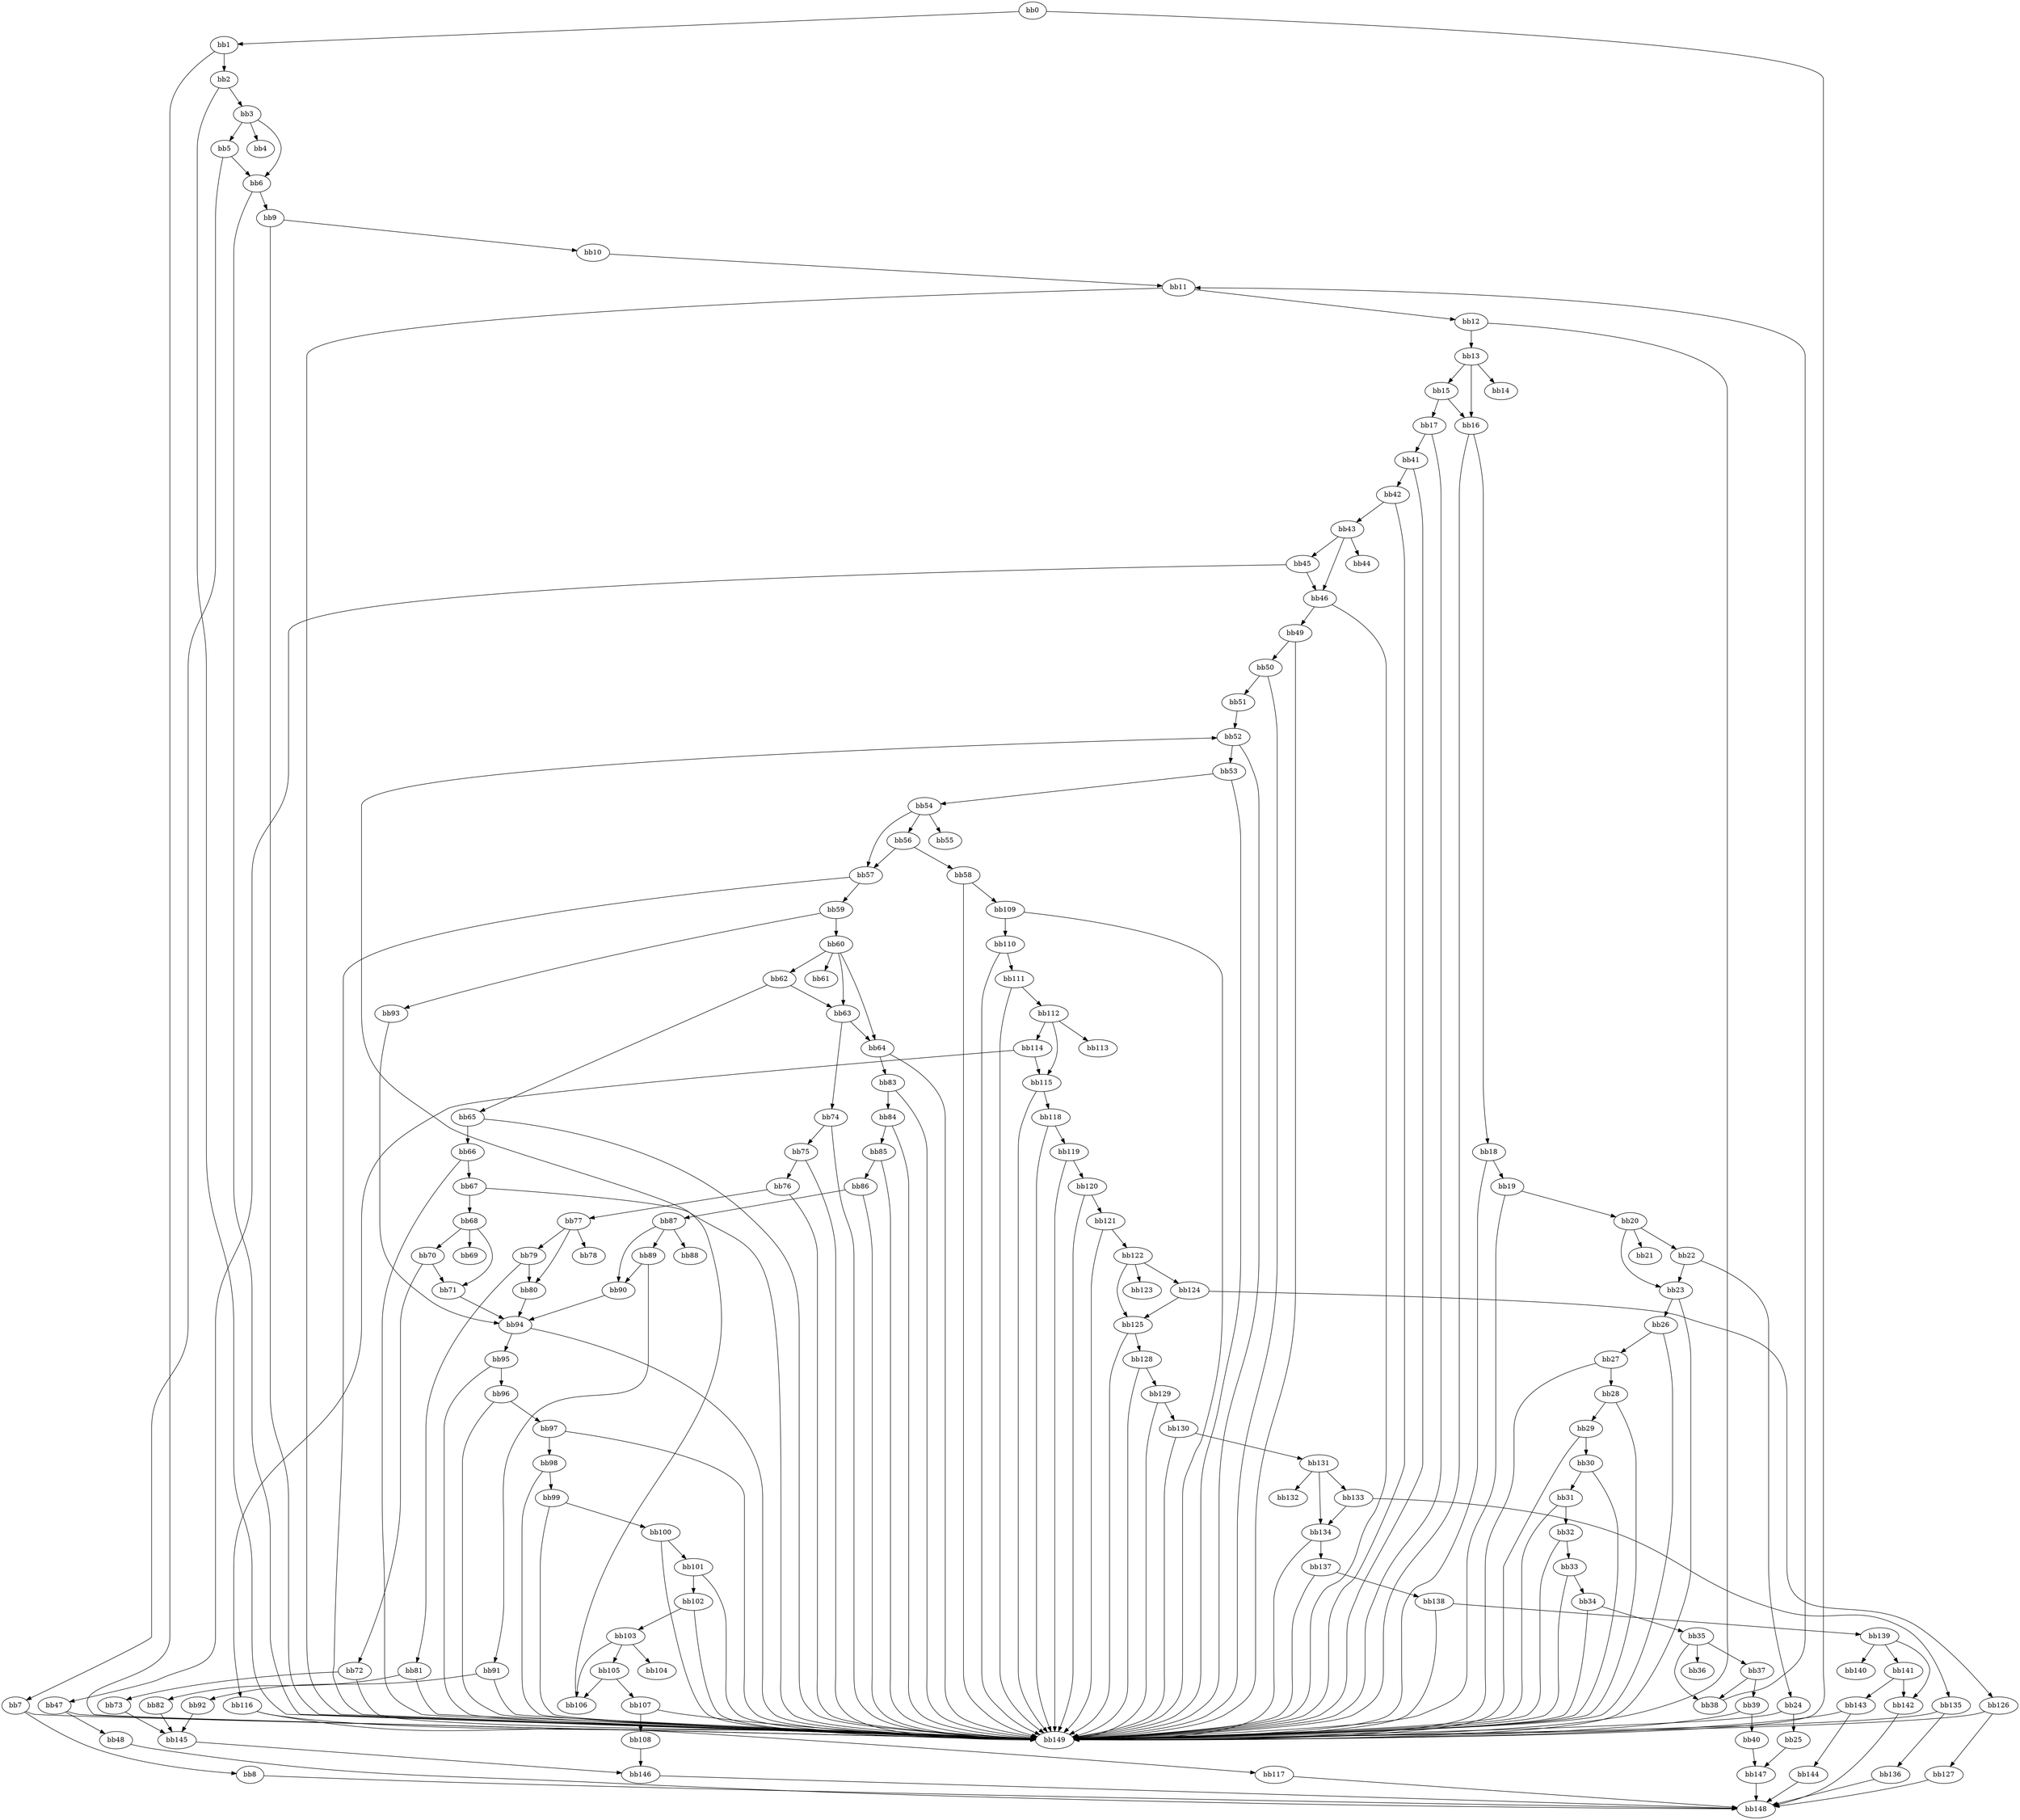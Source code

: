 digraph {
    0 [ label = "bb0\l" ]
    1 [ label = "bb1\l" ]
    2 [ label = "bb2\l" ]
    3 [ label = "bb3\l" ]
    4 [ label = "bb4\l" ]
    5 [ label = "bb5\l" ]
    6 [ label = "bb6\l" ]
    7 [ label = "bb7\l" ]
    8 [ label = "bb8\l" ]
    9 [ label = "bb9\l" ]
    10 [ label = "bb10\l" ]
    11 [ label = "bb11\l" ]
    12 [ label = "bb12\l" ]
    13 [ label = "bb13\l" ]
    14 [ label = "bb14\l" ]
    15 [ label = "bb15\l" ]
    16 [ label = "bb16\l" ]
    17 [ label = "bb17\l" ]
    18 [ label = "bb18\l" ]
    19 [ label = "bb19\l" ]
    20 [ label = "bb20\l" ]
    21 [ label = "bb21\l" ]
    22 [ label = "bb22\l" ]
    23 [ label = "bb23\l" ]
    24 [ label = "bb24\l" ]
    25 [ label = "bb25\l" ]
    26 [ label = "bb26\l" ]
    27 [ label = "bb27\l" ]
    28 [ label = "bb28\l" ]
    29 [ label = "bb29\l" ]
    30 [ label = "bb30\l" ]
    31 [ label = "bb31\l" ]
    32 [ label = "bb32\l" ]
    33 [ label = "bb33\l" ]
    34 [ label = "bb34\l" ]
    35 [ label = "bb35\l" ]
    36 [ label = "bb36\l" ]
    37 [ label = "bb37\l" ]
    38 [ label = "bb38\l" ]
    39 [ label = "bb39\l" ]
    40 [ label = "bb40\l" ]
    41 [ label = "bb41\l" ]
    42 [ label = "bb42\l" ]
    43 [ label = "bb43\l" ]
    44 [ label = "bb44\l" ]
    45 [ label = "bb45\l" ]
    46 [ label = "bb46\l" ]
    47 [ label = "bb47\l" ]
    48 [ label = "bb48\l" ]
    49 [ label = "bb49\l" ]
    50 [ label = "bb50\l" ]
    51 [ label = "bb51\l" ]
    52 [ label = "bb52\l" ]
    53 [ label = "bb53\l" ]
    54 [ label = "bb54\l" ]
    55 [ label = "bb55\l" ]
    56 [ label = "bb56\l" ]
    57 [ label = "bb57\l" ]
    58 [ label = "bb58\l" ]
    59 [ label = "bb59\l" ]
    60 [ label = "bb60\l" ]
    61 [ label = "bb61\l" ]
    62 [ label = "bb62\l" ]
    63 [ label = "bb63\l" ]
    64 [ label = "bb64\l" ]
    65 [ label = "bb65\l" ]
    66 [ label = "bb66\l" ]
    67 [ label = "bb67\l" ]
    68 [ label = "bb68\l" ]
    69 [ label = "bb69\l" ]
    70 [ label = "bb70\l" ]
    71 [ label = "bb71\l" ]
    72 [ label = "bb72\l" ]
    73 [ label = "bb73\l" ]
    74 [ label = "bb74\l" ]
    75 [ label = "bb75\l" ]
    76 [ label = "bb76\l" ]
    77 [ label = "bb77\l" ]
    78 [ label = "bb78\l" ]
    79 [ label = "bb79\l" ]
    80 [ label = "bb80\l" ]
    81 [ label = "bb81\l" ]
    82 [ label = "bb82\l" ]
    83 [ label = "bb83\l" ]
    84 [ label = "bb84\l" ]
    85 [ label = "bb85\l" ]
    86 [ label = "bb86\l" ]
    87 [ label = "bb87\l" ]
    88 [ label = "bb88\l" ]
    89 [ label = "bb89\l" ]
    90 [ label = "bb90\l" ]
    91 [ label = "bb91\l" ]
    92 [ label = "bb92\l" ]
    93 [ label = "bb93\l" ]
    94 [ label = "bb94\l" ]
    95 [ label = "bb95\l" ]
    96 [ label = "bb96\l" ]
    97 [ label = "bb97\l" ]
    98 [ label = "bb98\l" ]
    99 [ label = "bb99\l" ]
    100 [ label = "bb100\l" ]
    101 [ label = "bb101\l" ]
    102 [ label = "bb102\l" ]
    103 [ label = "bb103\l" ]
    104 [ label = "bb104\l" ]
    105 [ label = "bb105\l" ]
    106 [ label = "bb106\l" ]
    107 [ label = "bb107\l" ]
    108 [ label = "bb108\l" ]
    109 [ label = "bb109\l" ]
    110 [ label = "bb110\l" ]
    111 [ label = "bb111\l" ]
    112 [ label = "bb112\l" ]
    113 [ label = "bb113\l" ]
    114 [ label = "bb114\l" ]
    115 [ label = "bb115\l" ]
    116 [ label = "bb116\l" ]
    117 [ label = "bb117\l" ]
    118 [ label = "bb118\l" ]
    119 [ label = "bb119\l" ]
    120 [ label = "bb120\l" ]
    121 [ label = "bb121\l" ]
    122 [ label = "bb122\l" ]
    123 [ label = "bb123\l" ]
    124 [ label = "bb124\l" ]
    125 [ label = "bb125\l" ]
    126 [ label = "bb126\l" ]
    127 [ label = "bb127\l" ]
    128 [ label = "bb128\l" ]
    129 [ label = "bb129\l" ]
    130 [ label = "bb130\l" ]
    131 [ label = "bb131\l" ]
    132 [ label = "bb132\l" ]
    133 [ label = "bb133\l" ]
    134 [ label = "bb134\l" ]
    135 [ label = "bb135\l" ]
    136 [ label = "bb136\l" ]
    137 [ label = "bb137\l" ]
    138 [ label = "bb138\l" ]
    139 [ label = "bb139\l" ]
    140 [ label = "bb140\l" ]
    141 [ label = "bb141\l" ]
    142 [ label = "bb142\l" ]
    143 [ label = "bb143\l" ]
    144 [ label = "bb144\l" ]
    145 [ label = "bb145\l" ]
    146 [ label = "bb146\l" ]
    147 [ label = "bb147\l" ]
    148 [ label = "bb148\l" ]
    149 [ label = "bb149\l" ]
    0 -> 1 [ ]
    0 -> 149 [ ]
    1 -> 2 [ ]
    1 -> 149 [ ]
    2 -> 3 [ ]
    2 -> 149 [ ]
    3 -> 4 [ ]
    3 -> 5 [ ]
    3 -> 6 [ ]
    5 -> 6 [ ]
    5 -> 7 [ ]
    6 -> 9 [ ]
    6 -> 149 [ ]
    7 -> 8 [ ]
    7 -> 149 [ ]
    8 -> 148 [ ]
    9 -> 10 [ ]
    9 -> 149 [ ]
    10 -> 11 [ ]
    11 -> 12 [ ]
    11 -> 149 [ ]
    12 -> 13 [ ]
    12 -> 149 [ ]
    13 -> 14 [ ]
    13 -> 15 [ ]
    13 -> 16 [ ]
    15 -> 16 [ ]
    15 -> 17 [ ]
    16 -> 18 [ ]
    16 -> 149 [ ]
    17 -> 41 [ ]
    17 -> 149 [ ]
    18 -> 19 [ ]
    18 -> 149 [ ]
    19 -> 20 [ ]
    19 -> 149 [ ]
    20 -> 21 [ ]
    20 -> 22 [ ]
    20 -> 23 [ ]
    22 -> 23 [ ]
    22 -> 24 [ ]
    23 -> 26 [ ]
    23 -> 149 [ ]
    24 -> 25 [ ]
    24 -> 149 [ ]
    25 -> 147 [ ]
    26 -> 27 [ ]
    26 -> 149 [ ]
    27 -> 28 [ ]
    27 -> 149 [ ]
    28 -> 29 [ ]
    28 -> 149 [ ]
    29 -> 30 [ ]
    29 -> 149 [ ]
    30 -> 31 [ ]
    30 -> 149 [ ]
    31 -> 32 [ ]
    31 -> 149 [ ]
    32 -> 33 [ ]
    32 -> 149 [ ]
    33 -> 34 [ ]
    33 -> 149 [ ]
    34 -> 35 [ ]
    34 -> 149 [ ]
    35 -> 36 [ ]
    35 -> 37 [ ]
    35 -> 38 [ ]
    37 -> 38 [ ]
    37 -> 39 [ ]
    38 -> 11 [ ]
    39 -> 40 [ ]
    39 -> 149 [ ]
    40 -> 147 [ ]
    41 -> 42 [ ]
    41 -> 149 [ ]
    42 -> 43 [ ]
    42 -> 149 [ ]
    43 -> 44 [ ]
    43 -> 45 [ ]
    43 -> 46 [ ]
    45 -> 46 [ ]
    45 -> 47 [ ]
    46 -> 49 [ ]
    46 -> 149 [ ]
    47 -> 48 [ ]
    47 -> 149 [ ]
    48 -> 148 [ ]
    49 -> 50 [ ]
    49 -> 149 [ ]
    50 -> 51 [ ]
    50 -> 149 [ ]
    51 -> 52 [ ]
    52 -> 53 [ ]
    52 -> 149 [ ]
    53 -> 54 [ ]
    53 -> 149 [ ]
    54 -> 55 [ ]
    54 -> 56 [ ]
    54 -> 57 [ ]
    56 -> 57 [ ]
    56 -> 58 [ ]
    57 -> 59 [ ]
    57 -> 149 [ ]
    58 -> 109 [ ]
    58 -> 149 [ ]
    59 -> 60 [ ]
    59 -> 93 [ ]
    60 -> 61 [ ]
    60 -> 62 [ ]
    60 -> 63 [ ]
    60 -> 64 [ ]
    62 -> 63 [ ]
    62 -> 65 [ ]
    63 -> 64 [ ]
    63 -> 74 [ ]
    64 -> 83 [ ]
    64 -> 149 [ ]
    65 -> 66 [ ]
    65 -> 149 [ ]
    66 -> 67 [ ]
    66 -> 149 [ ]
    67 -> 68 [ ]
    67 -> 149 [ ]
    68 -> 69 [ ]
    68 -> 70 [ ]
    68 -> 71 [ ]
    70 -> 71 [ ]
    70 -> 72 [ ]
    71 -> 94 [ ]
    72 -> 73 [ ]
    72 -> 149 [ ]
    73 -> 145 [ ]
    74 -> 75 [ ]
    74 -> 149 [ ]
    75 -> 76 [ ]
    75 -> 149 [ ]
    76 -> 77 [ ]
    76 -> 149 [ ]
    77 -> 78 [ ]
    77 -> 79 [ ]
    77 -> 80 [ ]
    79 -> 80 [ ]
    79 -> 81 [ ]
    80 -> 94 [ ]
    81 -> 82 [ ]
    81 -> 149 [ ]
    82 -> 145 [ ]
    83 -> 84 [ ]
    83 -> 149 [ ]
    84 -> 85 [ ]
    84 -> 149 [ ]
    85 -> 86 [ ]
    85 -> 149 [ ]
    86 -> 87 [ ]
    86 -> 149 [ ]
    87 -> 88 [ ]
    87 -> 89 [ ]
    87 -> 90 [ ]
    89 -> 90 [ ]
    89 -> 91 [ ]
    90 -> 94 [ ]
    91 -> 92 [ ]
    91 -> 149 [ ]
    92 -> 145 [ ]
    93 -> 94 [ ]
    94 -> 95 [ ]
    94 -> 149 [ ]
    95 -> 96 [ ]
    95 -> 149 [ ]
    96 -> 97 [ ]
    96 -> 149 [ ]
    97 -> 98 [ ]
    97 -> 149 [ ]
    98 -> 99 [ ]
    98 -> 149 [ ]
    99 -> 100 [ ]
    99 -> 149 [ ]
    100 -> 101 [ ]
    100 -> 149 [ ]
    101 -> 102 [ ]
    101 -> 149 [ ]
    102 -> 103 [ ]
    102 -> 149 [ ]
    103 -> 104 [ ]
    103 -> 105 [ ]
    103 -> 106 [ ]
    105 -> 106 [ ]
    105 -> 107 [ ]
    106 -> 52 [ ]
    107 -> 108 [ ]
    107 -> 149 [ ]
    108 -> 146 [ ]
    109 -> 110 [ ]
    109 -> 149 [ ]
    110 -> 111 [ ]
    110 -> 149 [ ]
    111 -> 112 [ ]
    111 -> 149 [ ]
    112 -> 113 [ ]
    112 -> 114 [ ]
    112 -> 115 [ ]
    114 -> 115 [ ]
    114 -> 116 [ ]
    115 -> 118 [ ]
    115 -> 149 [ ]
    116 -> 117 [ ]
    116 -> 149 [ ]
    117 -> 148 [ ]
    118 -> 119 [ ]
    118 -> 149 [ ]
    119 -> 120 [ ]
    119 -> 149 [ ]
    120 -> 121 [ ]
    120 -> 149 [ ]
    121 -> 122 [ ]
    121 -> 149 [ ]
    122 -> 123 [ ]
    122 -> 124 [ ]
    122 -> 125 [ ]
    124 -> 125 [ ]
    124 -> 126 [ ]
    125 -> 128 [ ]
    125 -> 149 [ ]
    126 -> 127 [ ]
    126 -> 149 [ ]
    127 -> 148 [ ]
    128 -> 129 [ ]
    128 -> 149 [ ]
    129 -> 130 [ ]
    129 -> 149 [ ]
    130 -> 131 [ ]
    130 -> 149 [ ]
    131 -> 132 [ ]
    131 -> 133 [ ]
    131 -> 134 [ ]
    133 -> 134 [ ]
    133 -> 135 [ ]
    134 -> 137 [ ]
    134 -> 149 [ ]
    135 -> 136 [ ]
    135 -> 149 [ ]
    136 -> 148 [ ]
    137 -> 138 [ ]
    137 -> 149 [ ]
    138 -> 139 [ ]
    138 -> 149 [ ]
    139 -> 140 [ ]
    139 -> 141 [ ]
    139 -> 142 [ ]
    141 -> 142 [ ]
    141 -> 143 [ ]
    142 -> 148 [ ]
    143 -> 144 [ ]
    143 -> 149 [ ]
    144 -> 148 [ ]
    145 -> 146 [ ]
    146 -> 148 [ ]
    147 -> 148 [ ]
}

